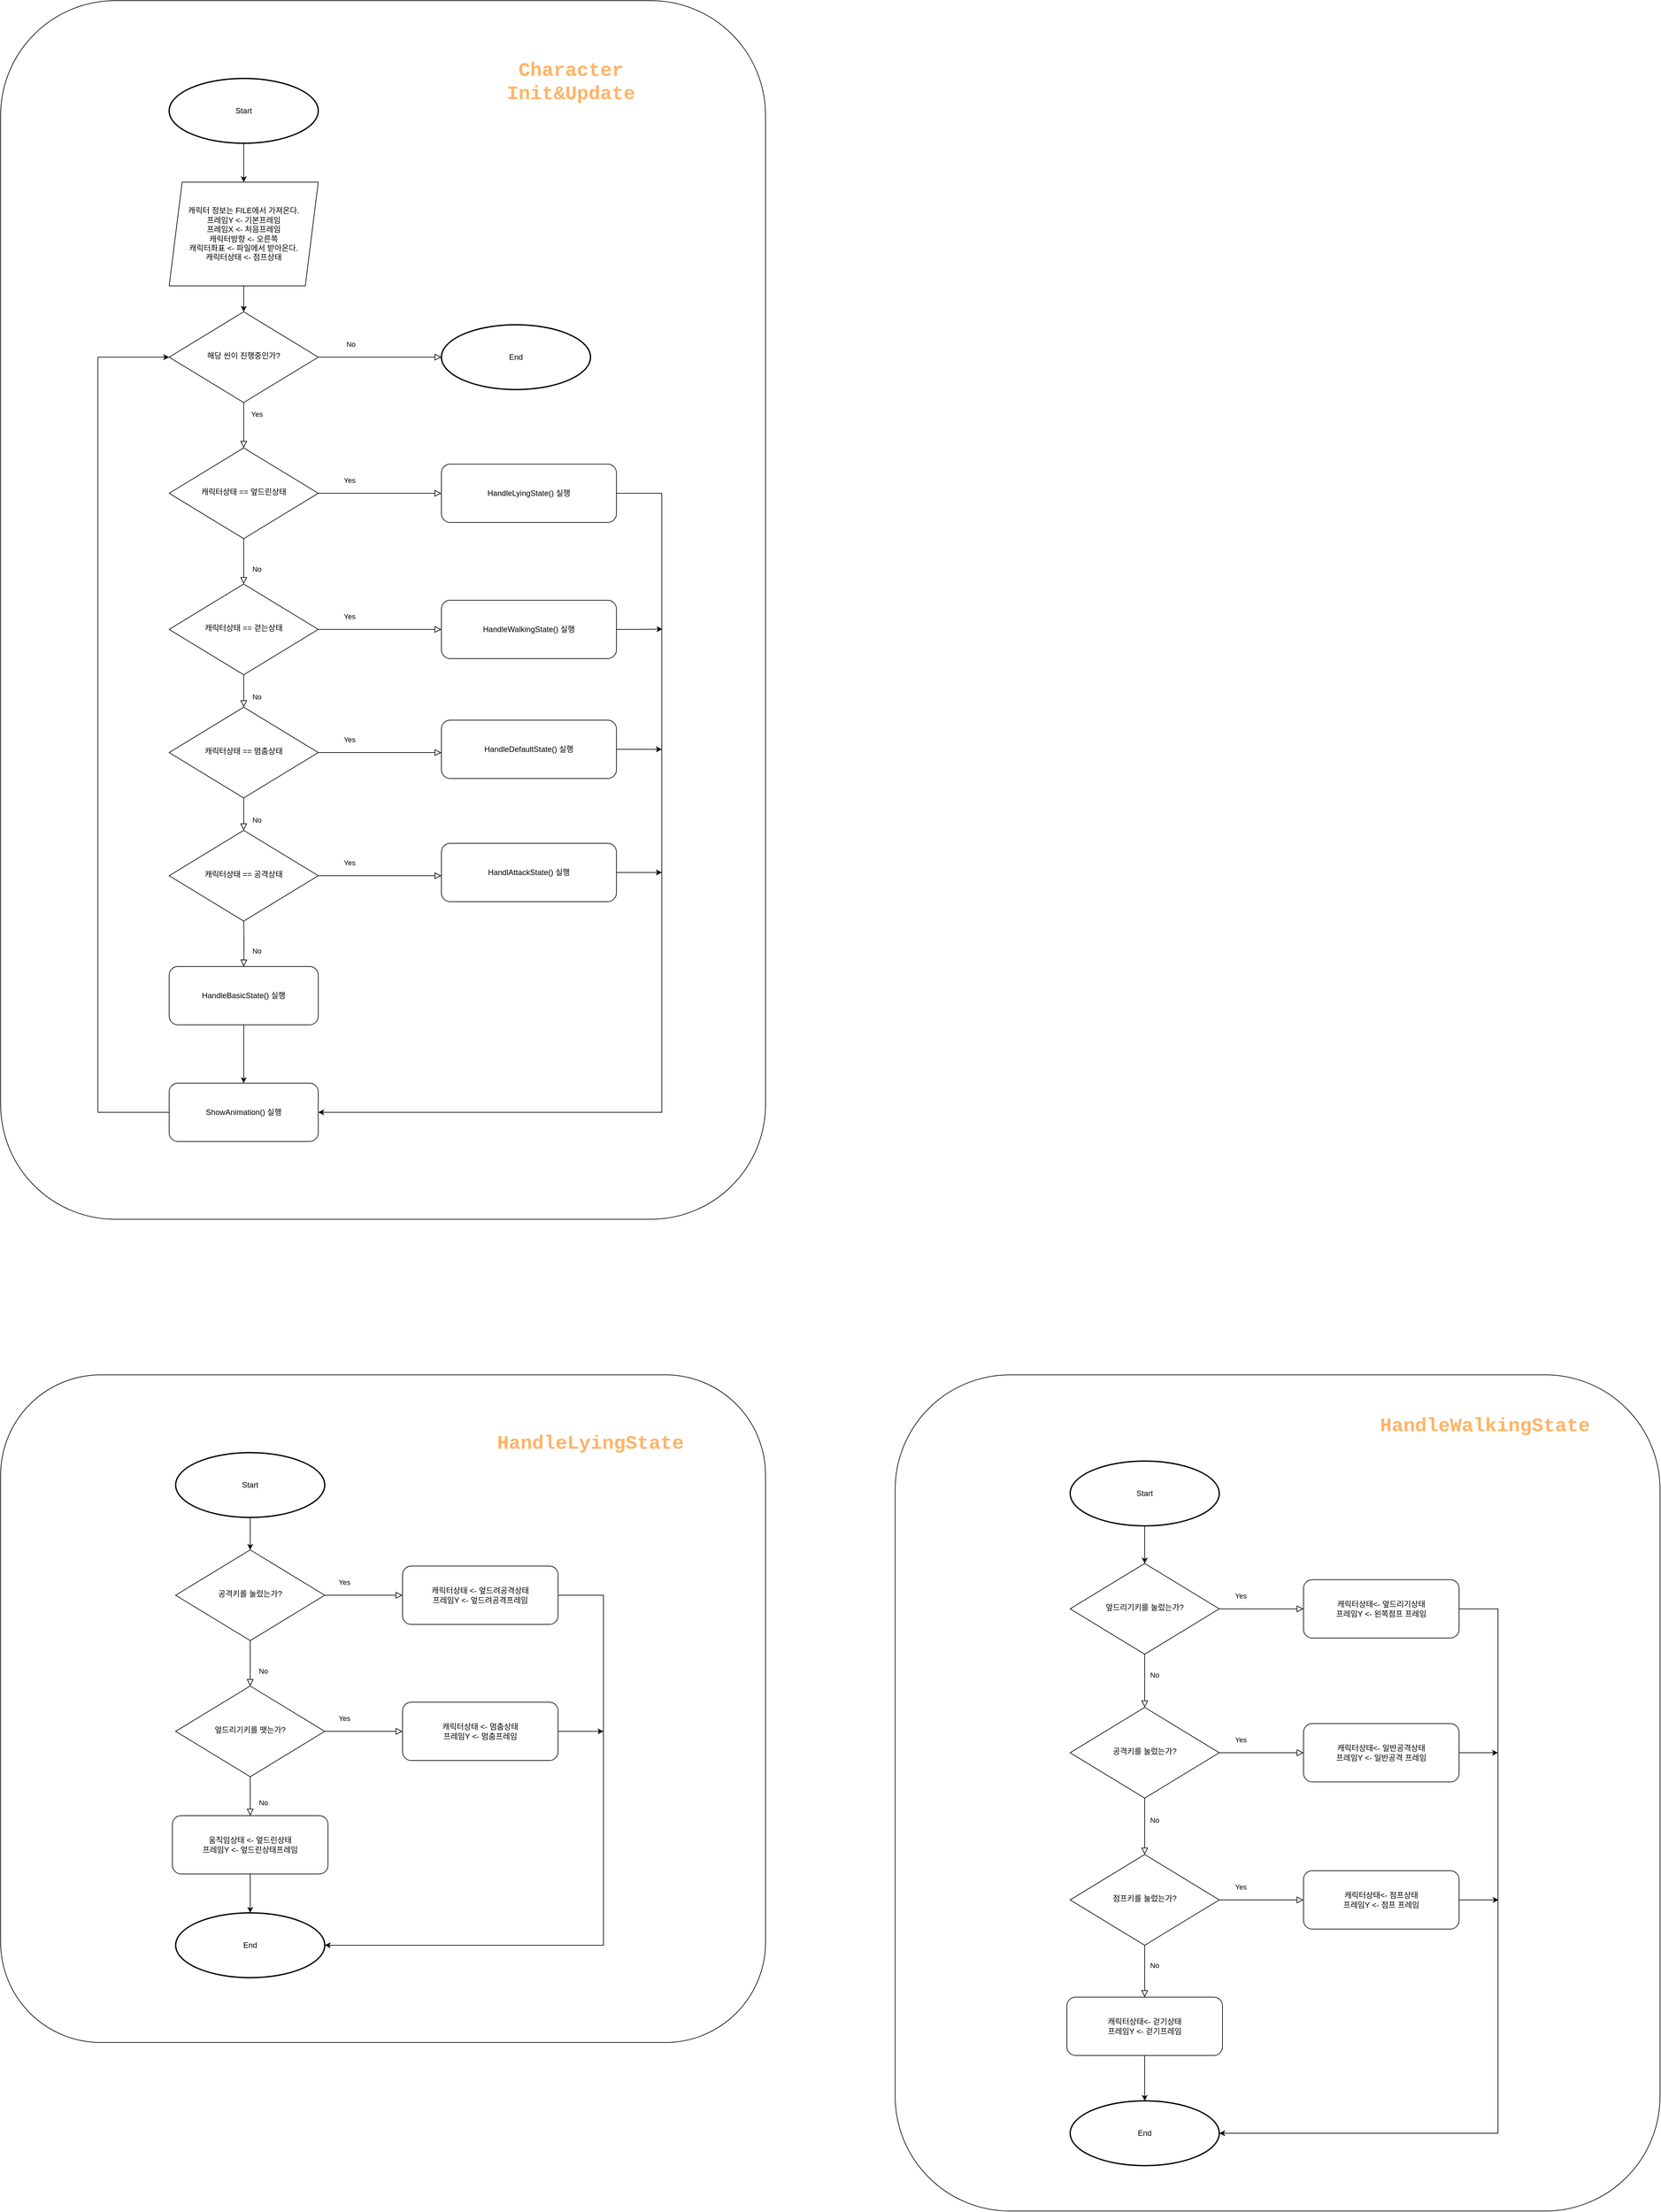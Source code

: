 <mxfile version="14.6.12" type="google"><diagram id="C5RBs43oDa-KdzZeNtuy" name="Page-1"><mxGraphModel dx="2889" dy="2244" grid="1" gridSize="10" guides="1" tooltips="1" connect="1" arrows="1" fold="1" page="1" pageScale="1" pageWidth="827" pageHeight="1169" math="0" shadow="0"><root><mxCell id="WIyWlLk6GJQsqaUBKTNV-0"/><mxCell id="WIyWlLk6GJQsqaUBKTNV-1" parent="WIyWlLk6GJQsqaUBKTNV-0"/><mxCell id="lcMxfer9zMZxJAYt09ZC-26" value="" style="rounded=1;whiteSpace=wrap;html=1;" vertex="1" parent="WIyWlLk6GJQsqaUBKTNV-1"><mxGeometry x="1280" y="1640" width="1180" height="1290" as="geometry"/></mxCell><mxCell id="lcMxfer9zMZxJAYt09ZC-19" value="" style="rounded=1;whiteSpace=wrap;html=1;" vertex="1" parent="WIyWlLk6GJQsqaUBKTNV-1"><mxGeometry x="-100" y="1640" width="1180" height="1030" as="geometry"/></mxCell><mxCell id="FdhS2ZdXyYlOL2mR2i0d-77" value="" style="rounded=1;whiteSpace=wrap;html=1;" parent="WIyWlLk6GJQsqaUBKTNV-1" vertex="1"><mxGeometry x="-100" y="-480" width="1180" height="1880" as="geometry"/></mxCell><mxCell id="FdhS2ZdXyYlOL2mR2i0d-3" value="" style="edgeStyle=orthogonalEdgeStyle;rounded=0;orthogonalLoop=1;jettySize=auto;html=1;" parent="WIyWlLk6GJQsqaUBKTNV-1" source="FdhS2ZdXyYlOL2mR2i0d-0" target="FdhS2ZdXyYlOL2mR2i0d-2" edge="1"><mxGeometry relative="1" as="geometry"/></mxCell><mxCell id="FdhS2ZdXyYlOL2mR2i0d-0" value="Start" style="strokeWidth=2;html=1;shape=mxgraph.flowchart.start_2;whiteSpace=wrap;" parent="WIyWlLk6GJQsqaUBKTNV-1" vertex="1"><mxGeometry x="160" y="-360" width="230" height="100" as="geometry"/></mxCell><mxCell id="FdhS2ZdXyYlOL2mR2i0d-28" value="" style="edgeStyle=orthogonalEdgeStyle;rounded=0;orthogonalLoop=1;jettySize=auto;html=1;" parent="WIyWlLk6GJQsqaUBKTNV-1" source="FdhS2ZdXyYlOL2mR2i0d-2" target="FdhS2ZdXyYlOL2mR2i0d-27" edge="1"><mxGeometry relative="1" as="geometry"/></mxCell><mxCell id="FdhS2ZdXyYlOL2mR2i0d-2" value="캐릭터 정보는 FILE에서 가져온다.&lt;br&gt;프레임Y &amp;lt;- 기본프레임&lt;br&gt;프레임X &amp;lt;- 처음프레임&lt;br&gt;캐릭터방향 &amp;lt;- 오른쪽&lt;br&gt;캐릭터좌표 &amp;lt;- 파일에서 받아온다.&lt;br&gt;캐릭터상태 &amp;lt;- 점프상태" style="shape=parallelogram;perimeter=parallelogramPerimeter;whiteSpace=wrap;html=1;fixedSize=1;align=center;" parent="WIyWlLk6GJQsqaUBKTNV-1" vertex="1"><mxGeometry x="160" y="-200" width="230" height="160" as="geometry"/></mxCell><mxCell id="FdhS2ZdXyYlOL2mR2i0d-27" value="해당 씬이 진행중인가?" style="rhombus;whiteSpace=wrap;html=1;shadow=0;fontFamily=Helvetica;fontSize=12;align=center;strokeWidth=1;spacing=6;spacingTop=-4;" parent="WIyWlLk6GJQsqaUBKTNV-1" vertex="1"><mxGeometry x="160" width="230" height="140" as="geometry"/></mxCell><mxCell id="FdhS2ZdXyYlOL2mR2i0d-29" value="Yes" style="edgeStyle=orthogonalEdgeStyle;rounded=0;html=1;jettySize=auto;orthogonalLoop=1;fontSize=11;endArrow=block;endFill=0;endSize=8;strokeWidth=1;shadow=0;labelBackgroundColor=none;exitX=0.5;exitY=1;exitDx=0;exitDy=0;entryX=0.5;entryY=0;entryDx=0;entryDy=0;" parent="WIyWlLk6GJQsqaUBKTNV-1" source="FdhS2ZdXyYlOL2mR2i0d-27" target="FdhS2ZdXyYlOL2mR2i0d-64" edge="1"><mxGeometry x="-0.5" y="20" relative="1" as="geometry"><mxPoint as="offset"/><mxPoint x="400" y="270" as="sourcePoint"/><mxPoint x="275" y="210" as="targetPoint"/></mxGeometry></mxCell><mxCell id="FdhS2ZdXyYlOL2mR2i0d-30" value="No" style="rounded=0;html=1;jettySize=auto;orthogonalLoop=1;fontSize=11;endArrow=block;endFill=0;endSize=8;strokeWidth=1;shadow=0;labelBackgroundColor=none;edgeStyle=orthogonalEdgeStyle;exitX=1;exitY=0.5;exitDx=0;exitDy=0;entryX=0;entryY=0.5;entryDx=0;entryDy=0;entryPerimeter=0;" parent="WIyWlLk6GJQsqaUBKTNV-1" source="FdhS2ZdXyYlOL2mR2i0d-27" target="FdhS2ZdXyYlOL2mR2i0d-31" edge="1"><mxGeometry x="-0.474" y="20" relative="1" as="geometry"><mxPoint as="offset"/><mxPoint x="285" y="340" as="sourcePoint"/><mxPoint x="-45" y="390" as="targetPoint"/></mxGeometry></mxCell><mxCell id="FdhS2ZdXyYlOL2mR2i0d-31" value="End" style="strokeWidth=2;html=1;shape=mxgraph.flowchart.start_2;whiteSpace=wrap;" parent="WIyWlLk6GJQsqaUBKTNV-1" vertex="1"><mxGeometry x="580" y="20" width="230" height="100" as="geometry"/></mxCell><mxCell id="FdhS2ZdXyYlOL2mR2i0d-64" value="캐릭터상태 == 엎드린상태" style="rhombus;whiteSpace=wrap;html=1;shadow=0;fontFamily=Helvetica;fontSize=12;align=center;strokeWidth=1;spacing=6;spacingTop=-4;" parent="WIyWlLk6GJQsqaUBKTNV-1" vertex="1"><mxGeometry x="160" y="210" width="230" height="140" as="geometry"/></mxCell><mxCell id="FdhS2ZdXyYlOL2mR2i0d-65" value="Yes" style="edgeStyle=orthogonalEdgeStyle;rounded=0;html=1;jettySize=auto;orthogonalLoop=1;fontSize=11;endArrow=block;endFill=0;endSize=8;strokeWidth=1;shadow=0;labelBackgroundColor=none;exitX=1;exitY=0.5;exitDx=0;exitDy=0;entryX=0;entryY=0.5;entryDx=0;entryDy=0;" parent="WIyWlLk6GJQsqaUBKTNV-1" source="FdhS2ZdXyYlOL2mR2i0d-64" target="FdhS2ZdXyYlOL2mR2i0d-66" edge="1"><mxGeometry x="-0.5" y="20" relative="1" as="geometry"><mxPoint as="offset"/><mxPoint x="470" y="275" as="sourcePoint"/><mxPoint x="470" y="345" as="targetPoint"/></mxGeometry></mxCell><mxCell id="FdhS2ZdXyYlOL2mR2i0d-74" value="" style="edgeStyle=orthogonalEdgeStyle;rounded=0;orthogonalLoop=1;jettySize=auto;html=1;entryX=1;entryY=0.5;entryDx=0;entryDy=0;exitX=1;exitY=0.5;exitDx=0;exitDy=0;" parent="WIyWlLk6GJQsqaUBKTNV-1" source="FdhS2ZdXyYlOL2mR2i0d-66" target="G6pJFKaoUrBh-nMJPYg0-11" edge="1"><mxGeometry relative="1" as="geometry"><mxPoint x="890" y="260" as="sourcePoint"/><mxPoint x="890" y="840" as="targetPoint"/><Array as="points"><mxPoint x="920" y="280"/><mxPoint x="920" y="1235"/></Array></mxGeometry></mxCell><mxCell id="FdhS2ZdXyYlOL2mR2i0d-66" value="HandleLyingState() 실행" style="rounded=1;whiteSpace=wrap;html=1;fontSize=12;glass=0;strokeWidth=1;shadow=0;" parent="WIyWlLk6GJQsqaUBKTNV-1" vertex="1"><mxGeometry x="580" y="235" width="270" height="90" as="geometry"/></mxCell><mxCell id="FdhS2ZdXyYlOL2mR2i0d-67" value="No" style="rounded=0;html=1;jettySize=auto;orthogonalLoop=1;fontSize=11;endArrow=block;endFill=0;endSize=8;strokeWidth=1;shadow=0;labelBackgroundColor=none;edgeStyle=orthogonalEdgeStyle;exitX=0.5;exitY=1;exitDx=0;exitDy=0;entryX=0.5;entryY=0;entryDx=0;entryDy=0;" parent="WIyWlLk6GJQsqaUBKTNV-1" source="FdhS2ZdXyYlOL2mR2i0d-64" target="FdhS2ZdXyYlOL2mR2i0d-68" edge="1"><mxGeometry x="0.333" y="20" relative="1" as="geometry"><mxPoint as="offset"/><mxPoint x="340" y="480" as="sourcePoint"/><mxPoint x="275" y="420" as="targetPoint"/></mxGeometry></mxCell><mxCell id="FdhS2ZdXyYlOL2mR2i0d-68" value="캐릭터상태 == 걷는상태" style="rhombus;whiteSpace=wrap;html=1;shadow=0;fontFamily=Helvetica;fontSize=12;align=center;strokeWidth=1;spacing=6;spacingTop=-4;" parent="WIyWlLk6GJQsqaUBKTNV-1" vertex="1"><mxGeometry x="160" y="420" width="230" height="140" as="geometry"/></mxCell><mxCell id="FdhS2ZdXyYlOL2mR2i0d-69" value="Yes" style="edgeStyle=orthogonalEdgeStyle;rounded=0;html=1;jettySize=auto;orthogonalLoop=1;fontSize=11;endArrow=block;endFill=0;endSize=8;strokeWidth=1;shadow=0;labelBackgroundColor=none;exitX=1;exitY=0.5;exitDx=0;exitDy=0;entryX=0;entryY=0.5;entryDx=0;entryDy=0;" parent="WIyWlLk6GJQsqaUBKTNV-1" source="FdhS2ZdXyYlOL2mR2i0d-68" target="FdhS2ZdXyYlOL2mR2i0d-70" edge="1"><mxGeometry x="-0.5" y="20" relative="1" as="geometry"><mxPoint as="offset"/><mxPoint x="470" y="485" as="sourcePoint"/><mxPoint x="470" y="555" as="targetPoint"/></mxGeometry></mxCell><mxCell id="FdhS2ZdXyYlOL2mR2i0d-70" value="HandleWalkingState() 실행" style="rounded=1;whiteSpace=wrap;html=1;fontSize=12;glass=0;strokeWidth=1;shadow=0;" parent="WIyWlLk6GJQsqaUBKTNV-1" vertex="1"><mxGeometry x="580" y="445" width="270" height="90" as="geometry"/></mxCell><mxCell id="FdhS2ZdXyYlOL2mR2i0d-72" value="HandleDefaultState() 실행" style="rounded=1;whiteSpace=wrap;html=1;fontSize=12;glass=0;strokeWidth=1;shadow=0;" parent="WIyWlLk6GJQsqaUBKTNV-1" vertex="1"><mxGeometry x="580" y="630" width="270" height="90" as="geometry"/></mxCell><mxCell id="FdhS2ZdXyYlOL2mR2i0d-75" value="" style="edgeStyle=orthogonalEdgeStyle;rounded=0;orthogonalLoop=1;jettySize=auto;html=1;exitX=1;exitY=0.5;exitDx=0;exitDy=0;" parent="WIyWlLk6GJQsqaUBKTNV-1" source="FdhS2ZdXyYlOL2mR2i0d-70" edge="1"><mxGeometry relative="1" as="geometry"><mxPoint x="870" y="520" as="sourcePoint"/><mxPoint x="921.0" y="489.58" as="targetPoint"/></mxGeometry></mxCell><mxCell id="FdhS2ZdXyYlOL2mR2i0d-76" value="" style="edgeStyle=orthogonalEdgeStyle;rounded=0;orthogonalLoop=1;jettySize=auto;html=1;exitX=1;exitY=0.5;exitDx=0;exitDy=0;" parent="WIyWlLk6GJQsqaUBKTNV-1" source="FdhS2ZdXyYlOL2mR2i0d-72" edge="1"><mxGeometry relative="1" as="geometry"><mxPoint x="860" y="500" as="sourcePoint"/><mxPoint x="920" y="675" as="targetPoint"/></mxGeometry></mxCell><mxCell id="FdhS2ZdXyYlOL2mR2i0d-78" value="&lt;b&gt;&lt;font face=&quot;Courier New&quot; style=&quot;font-size: 30px&quot; color=&quot;#ffb366&quot;&gt;Character Init&amp;amp;Update&lt;/font&gt;&lt;/b&gt;" style="text;html=1;strokeColor=none;fillColor=none;align=center;verticalAlign=middle;whiteSpace=wrap;rounded=0;" parent="WIyWlLk6GJQsqaUBKTNV-1" vertex="1"><mxGeometry x="640" y="-410" width="280" height="110" as="geometry"/></mxCell><mxCell id="G6pJFKaoUrBh-nMJPYg0-2" value="" style="edgeStyle=orthogonalEdgeStyle;rounded=0;orthogonalLoop=1;jettySize=auto;html=1;" parent="WIyWlLk6GJQsqaUBKTNV-1" source="G6pJFKaoUrBh-nMJPYg0-0" target="G6pJFKaoUrBh-nMJPYg0-1" edge="1"><mxGeometry relative="1" as="geometry"/></mxCell><mxCell id="G6pJFKaoUrBh-nMJPYg0-0" value="Start" style="strokeWidth=2;html=1;shape=mxgraph.flowchart.start_2;whiteSpace=wrap;" parent="WIyWlLk6GJQsqaUBKTNV-1" vertex="1"><mxGeometry x="170" y="1760" width="230" height="100" as="geometry"/></mxCell><mxCell id="G6pJFKaoUrBh-nMJPYg0-1" value="공격키를 눌렀는가?" style="rhombus;whiteSpace=wrap;html=1;shadow=0;fontFamily=Helvetica;fontSize=12;align=center;strokeWidth=1;spacing=6;spacingTop=-4;" parent="WIyWlLk6GJQsqaUBKTNV-1" vertex="1"><mxGeometry x="170" y="1910" width="230" height="140" as="geometry"/></mxCell><mxCell id="G6pJFKaoUrBh-nMJPYg0-3" value="No" style="rounded=0;html=1;jettySize=auto;orthogonalLoop=1;fontSize=11;endArrow=block;endFill=0;endSize=8;strokeWidth=1;shadow=0;labelBackgroundColor=none;edgeStyle=orthogonalEdgeStyle;exitX=0.5;exitY=1;exitDx=0;exitDy=0;entryX=0.5;entryY=0;entryDx=0;entryDy=0;" parent="WIyWlLk6GJQsqaUBKTNV-1" source="G6pJFKaoUrBh-nMJPYg0-1" target="lcMxfer9zMZxJAYt09ZC-12" edge="1"><mxGeometry x="0.333" y="20" relative="1" as="geometry"><mxPoint as="offset"/><mxPoint x="490" y="2260" as="sourcePoint"/><mxPoint x="285" y="2130" as="targetPoint"/></mxGeometry></mxCell><mxCell id="G6pJFKaoUrBh-nMJPYg0-6" value="Yes" style="edgeStyle=orthogonalEdgeStyle;rounded=0;html=1;jettySize=auto;orthogonalLoop=1;fontSize=11;endArrow=block;endFill=0;endSize=8;strokeWidth=1;shadow=0;labelBackgroundColor=none;exitX=1;exitY=0.5;exitDx=0;exitDy=0;" parent="WIyWlLk6GJQsqaUBKTNV-1" source="G6pJFKaoUrBh-nMJPYg0-1" target="G6pJFKaoUrBh-nMJPYg0-7" edge="1"><mxGeometry x="-0.5" y="20" relative="1" as="geometry"><mxPoint as="offset"/><mxPoint x="410" y="2000" as="sourcePoint"/></mxGeometry></mxCell><mxCell id="G6pJFKaoUrBh-nMJPYg0-7" value="캐릭터상태 &amp;lt;- 엎드려공격상태&lt;br&gt;프레임Y &amp;lt;- 엎드려공격프레임" style="rounded=1;whiteSpace=wrap;html=1;fontSize=12;glass=0;strokeWidth=1;shadow=0;" parent="WIyWlLk6GJQsqaUBKTNV-1" vertex="1"><mxGeometry x="520" y="1935" width="240" height="90" as="geometry"/></mxCell><mxCell id="G6pJFKaoUrBh-nMJPYg0-11" value="ShowAnimation() 실행" style="rounded=1;whiteSpace=wrap;html=1;fontSize=12;glass=0;strokeWidth=1;shadow=0;" parent="WIyWlLk6GJQsqaUBKTNV-1" vertex="1"><mxGeometry x="160" y="1190" width="230" height="90" as="geometry"/></mxCell><mxCell id="G6pJFKaoUrBh-nMJPYg0-14" value="&lt;b&gt;&lt;font face=&quot;Courier New&quot; color=&quot;#ffb366&quot; style=&quot;font-size: 30px&quot;&gt;HandleLyingState&lt;/font&gt;&lt;/b&gt;" style="text;html=1;strokeColor=none;fillColor=none;align=center;verticalAlign=middle;whiteSpace=wrap;rounded=0;" parent="WIyWlLk6GJQsqaUBKTNV-1" vertex="1"><mxGeometry x="660" y="1690" width="300" height="110" as="geometry"/></mxCell><mxCell id="G6pJFKaoUrBh-nMJPYg0-17" value="" style="edgeStyle=orthogonalEdgeStyle;rounded=0;orthogonalLoop=1;jettySize=auto;html=1;entryX=0.5;entryY=0;entryDx=0;entryDy=0;" parent="WIyWlLk6GJQsqaUBKTNV-1" source="G6pJFKaoUrBh-nMJPYg0-15" target="G6pJFKaoUrBh-nMJPYg0-18" edge="1"><mxGeometry relative="1" as="geometry"><mxPoint x="1665" y="1933" as="targetPoint"/></mxGeometry></mxCell><mxCell id="G6pJFKaoUrBh-nMJPYg0-15" value="Start" style="strokeWidth=2;html=1;shape=mxgraph.flowchart.start_2;whiteSpace=wrap;" parent="WIyWlLk6GJQsqaUBKTNV-1" vertex="1"><mxGeometry x="1550" y="1773" width="230" height="100" as="geometry"/></mxCell><mxCell id="G6pJFKaoUrBh-nMJPYg0-18" value="엎드리기키를 눌렀는가?" style="rhombus;whiteSpace=wrap;html=1;shadow=0;fontFamily=Helvetica;fontSize=12;align=center;strokeWidth=1;spacing=6;spacingTop=-4;" parent="WIyWlLk6GJQsqaUBKTNV-1" vertex="1"><mxGeometry x="1550" y="1931" width="230" height="140" as="geometry"/></mxCell><mxCell id="G6pJFKaoUrBh-nMJPYg0-19" value="캐릭터상태 == 멈춤상태" style="rhombus;whiteSpace=wrap;html=1;shadow=0;fontFamily=Helvetica;fontSize=12;align=center;strokeWidth=1;spacing=6;spacingTop=-4;" parent="WIyWlLk6GJQsqaUBKTNV-1" vertex="1"><mxGeometry x="160" y="610" width="230" height="140" as="geometry"/></mxCell><mxCell id="G6pJFKaoUrBh-nMJPYg0-20" value="Yes" style="edgeStyle=orthogonalEdgeStyle;rounded=0;html=1;jettySize=auto;orthogonalLoop=1;fontSize=11;endArrow=block;endFill=0;endSize=8;strokeWidth=1;shadow=0;labelBackgroundColor=none;exitX=1;exitY=0.5;exitDx=0;exitDy=0;entryX=0;entryY=0.5;entryDx=0;entryDy=0;" parent="WIyWlLk6GJQsqaUBKTNV-1" source="G6pJFKaoUrBh-nMJPYg0-19" edge="1"><mxGeometry x="-0.5" y="20" relative="1" as="geometry"><mxPoint as="offset"/><mxPoint x="470" y="675" as="sourcePoint"/><mxPoint x="580" y="680" as="targetPoint"/></mxGeometry></mxCell><mxCell id="G6pJFKaoUrBh-nMJPYg0-21" value="No" style="rounded=0;html=1;jettySize=auto;orthogonalLoop=1;fontSize=11;endArrow=block;endFill=0;endSize=8;strokeWidth=1;shadow=0;labelBackgroundColor=none;edgeStyle=orthogonalEdgeStyle;exitX=0.5;exitY=1;exitDx=0;exitDy=0;entryX=0.5;entryY=0;entryDx=0;entryDy=0;" parent="WIyWlLk6GJQsqaUBKTNV-1" source="FdhS2ZdXyYlOL2mR2i0d-68" target="G6pJFKaoUrBh-nMJPYg0-19" edge="1"><mxGeometry x="0.333" y="20" relative="1" as="geometry"><mxPoint as="offset"/><mxPoint x="285" y="360" as="sourcePoint"/><mxPoint x="285" y="430" as="targetPoint"/></mxGeometry></mxCell><mxCell id="G6pJFKaoUrBh-nMJPYg0-22" value="HandlAttackState() 실행" style="rounded=1;whiteSpace=wrap;html=1;fontSize=12;glass=0;strokeWidth=1;shadow=0;" parent="WIyWlLk6GJQsqaUBKTNV-1" vertex="1"><mxGeometry x="580" y="820" width="270" height="90" as="geometry"/></mxCell><mxCell id="G6pJFKaoUrBh-nMJPYg0-23" value="" style="edgeStyle=orthogonalEdgeStyle;rounded=0;orthogonalLoop=1;jettySize=auto;html=1;exitX=1;exitY=0.5;exitDx=0;exitDy=0;" parent="WIyWlLk6GJQsqaUBKTNV-1" source="G6pJFKaoUrBh-nMJPYg0-22" edge="1"><mxGeometry relative="1" as="geometry"><mxPoint x="860" y="690" as="sourcePoint"/><mxPoint x="920" y="865" as="targetPoint"/></mxGeometry></mxCell><mxCell id="G6pJFKaoUrBh-nMJPYg0-24" value="캐릭터상태 == 공격상태" style="rhombus;whiteSpace=wrap;html=1;shadow=0;fontFamily=Helvetica;fontSize=12;align=center;strokeWidth=1;spacing=6;spacingTop=-4;" parent="WIyWlLk6GJQsqaUBKTNV-1" vertex="1"><mxGeometry x="160" y="800" width="230" height="140" as="geometry"/></mxCell><mxCell id="G6pJFKaoUrBh-nMJPYg0-25" value="Yes" style="edgeStyle=orthogonalEdgeStyle;rounded=0;html=1;jettySize=auto;orthogonalLoop=1;fontSize=11;endArrow=block;endFill=0;endSize=8;strokeWidth=1;shadow=0;labelBackgroundColor=none;exitX=1;exitY=0.5;exitDx=0;exitDy=0;entryX=0;entryY=0.5;entryDx=0;entryDy=0;" parent="WIyWlLk6GJQsqaUBKTNV-1" source="G6pJFKaoUrBh-nMJPYg0-24" edge="1"><mxGeometry x="-0.5" y="20" relative="1" as="geometry"><mxPoint as="offset"/><mxPoint x="470" y="865" as="sourcePoint"/><mxPoint x="580" y="870" as="targetPoint"/></mxGeometry></mxCell><mxCell id="G6pJFKaoUrBh-nMJPYg0-26" value="No" style="rounded=0;html=1;jettySize=auto;orthogonalLoop=1;fontSize=11;endArrow=block;endFill=0;endSize=8;strokeWidth=1;shadow=0;labelBackgroundColor=none;edgeStyle=orthogonalEdgeStyle;exitX=0.5;exitY=1;exitDx=0;exitDy=0;entryX=0.5;entryY=0;entryDx=0;entryDy=0;" parent="WIyWlLk6GJQsqaUBKTNV-1" source="G6pJFKaoUrBh-nMJPYg0-19" target="G6pJFKaoUrBh-nMJPYg0-24" edge="1"><mxGeometry x="0.333" y="20" relative="1" as="geometry"><mxPoint as="offset"/><mxPoint x="285" y="570" as="sourcePoint"/><mxPoint x="285" y="620" as="targetPoint"/></mxGeometry></mxCell><mxCell id="G6pJFKaoUrBh-nMJPYg0-27" value="HandleBasicState() 실행" style="rounded=1;whiteSpace=wrap;html=1;fontSize=12;glass=0;strokeWidth=1;shadow=0;" parent="WIyWlLk6GJQsqaUBKTNV-1" vertex="1"><mxGeometry x="160" y="1010" width="230" height="90" as="geometry"/></mxCell><mxCell id="G6pJFKaoUrBh-nMJPYg0-30" value="No" style="rounded=0;html=1;jettySize=auto;orthogonalLoop=1;fontSize=11;endArrow=block;endFill=0;endSize=8;strokeWidth=1;shadow=0;labelBackgroundColor=none;edgeStyle=orthogonalEdgeStyle;exitX=0.5;exitY=1;exitDx=0;exitDy=0;entryX=0.5;entryY=0;entryDx=0;entryDy=0;" parent="WIyWlLk6GJQsqaUBKTNV-1" target="G6pJFKaoUrBh-nMJPYg0-27" edge="1"><mxGeometry x="0.333" y="20" relative="1" as="geometry"><mxPoint as="offset"/><mxPoint x="275" y="940" as="sourcePoint"/><mxPoint x="275" y="990" as="targetPoint"/></mxGeometry></mxCell><mxCell id="G6pJFKaoUrBh-nMJPYg0-33" value="" style="edgeStyle=orthogonalEdgeStyle;rounded=0;orthogonalLoop=1;jettySize=auto;html=1;exitX=0.5;exitY=1;exitDx=0;exitDy=0;entryX=0.5;entryY=0;entryDx=0;entryDy=0;" parent="WIyWlLk6GJQsqaUBKTNV-1" source="G6pJFKaoUrBh-nMJPYg0-27" target="G6pJFKaoUrBh-nMJPYg0-11" edge="1"><mxGeometry relative="1" as="geometry"><mxPoint x="689" y="1150.42" as="sourcePoint"/><mxPoint x="760.0" y="1150" as="targetPoint"/></mxGeometry></mxCell><mxCell id="G6pJFKaoUrBh-nMJPYg0-34" value="" style="edgeStyle=orthogonalEdgeStyle;rounded=0;orthogonalLoop=1;jettySize=auto;html=1;exitX=0;exitY=0.5;exitDx=0;exitDy=0;entryX=0;entryY=0.5;entryDx=0;entryDy=0;" parent="WIyWlLk6GJQsqaUBKTNV-1" source="G6pJFKaoUrBh-nMJPYg0-11" target="FdhS2ZdXyYlOL2mR2i0d-27" edge="1"><mxGeometry relative="1" as="geometry"><mxPoint x="285" y="1110" as="sourcePoint"/><mxPoint x="285" y="1200" as="targetPoint"/><Array as="points"><mxPoint x="50" y="1235"/><mxPoint x="50" y="70"/></Array></mxGeometry></mxCell><mxCell id="lcMxfer9zMZxJAYt09ZC-16" value="" style="edgeStyle=orthogonalEdgeStyle;rounded=0;orthogonalLoop=1;jettySize=auto;html=1;entryX=0.5;entryY=0;entryDx=0;entryDy=0;entryPerimeter=0;" edge="1" parent="WIyWlLk6GJQsqaUBKTNV-1" source="G6pJFKaoUrBh-nMJPYg0-35" target="G6pJFKaoUrBh-nMJPYg0-37"><mxGeometry relative="1" as="geometry"><mxPoint x="285" y="2470" as="targetPoint"/></mxGeometry></mxCell><mxCell id="G6pJFKaoUrBh-nMJPYg0-35" value="움직임상태 &amp;lt;- 엎드린상태&lt;br&gt;프레임Y &amp;lt;- 엎드린상태프레임" style="rounded=1;whiteSpace=wrap;html=1;fontSize=12;glass=0;strokeWidth=1;shadow=0;" parent="WIyWlLk6GJQsqaUBKTNV-1" vertex="1"><mxGeometry x="165" y="2320" width="240" height="90" as="geometry"/></mxCell><mxCell id="G6pJFKaoUrBh-nMJPYg0-36" value="" style="edgeStyle=orthogonalEdgeStyle;rounded=0;orthogonalLoop=1;jettySize=auto;html=1;exitX=1;exitY=0.5;exitDx=0;exitDy=0;entryX=1;entryY=0.5;entryDx=0;entryDy=0;entryPerimeter=0;" parent="WIyWlLk6GJQsqaUBKTNV-1" source="G6pJFKaoUrBh-nMJPYg0-7" target="G6pJFKaoUrBh-nMJPYg0-37" edge="1"><mxGeometry relative="1" as="geometry"><mxPoint x="639.5" y="2060" as="sourcePoint"/><mxPoint x="639.5" y="2110" as="targetPoint"/><Array as="points"><mxPoint x="830" y="1980"/><mxPoint x="830" y="2520"/></Array></mxGeometry></mxCell><mxCell id="G6pJFKaoUrBh-nMJPYg0-37" value="End" style="strokeWidth=2;html=1;shape=mxgraph.flowchart.start_2;whiteSpace=wrap;" parent="WIyWlLk6GJQsqaUBKTNV-1" vertex="1"><mxGeometry x="170" y="2470" width="230" height="100" as="geometry"/></mxCell><mxCell id="G6pJFKaoUrBh-nMJPYg0-39" value="&lt;b&gt;&lt;font face=&quot;Courier New&quot; color=&quot;#ffb366&quot; style=&quot;font-size: 30px&quot;&gt;HandleWalkingState&lt;/font&gt;&lt;/b&gt;" style="text;html=1;strokeColor=none;fillColor=none;align=center;verticalAlign=middle;whiteSpace=wrap;rounded=0;" parent="WIyWlLk6GJQsqaUBKTNV-1" vertex="1"><mxGeometry x="2015" y="1663" width="350" height="110" as="geometry"/></mxCell><mxCell id="G6pJFKaoUrBh-nMJPYg0-41" value="No" style="rounded=0;html=1;jettySize=auto;orthogonalLoop=1;fontSize=11;endArrow=block;endFill=0;endSize=8;strokeWidth=1;shadow=0;labelBackgroundColor=none;edgeStyle=orthogonalEdgeStyle;exitX=0.5;exitY=1;exitDx=0;exitDy=0;entryX=0.5;entryY=0;entryDx=0;entryDy=0;" parent="WIyWlLk6GJQsqaUBKTNV-1" source="G6pJFKaoUrBh-nMJPYg0-18" edge="1" target="lcMxfer9zMZxJAYt09ZC-0"><mxGeometry x="-0.224" y="15" relative="1" as="geometry"><mxPoint as="offset"/><mxPoint x="1664.5" y="2103" as="sourcePoint"/><mxPoint x="1664.5" y="2153" as="targetPoint"/></mxGeometry></mxCell><mxCell id="G6pJFKaoUrBh-nMJPYg0-42" value="Yes" style="edgeStyle=orthogonalEdgeStyle;rounded=0;html=1;jettySize=auto;orthogonalLoop=1;fontSize=11;endArrow=block;endFill=0;endSize=8;strokeWidth=1;shadow=0;labelBackgroundColor=none;exitX=1;exitY=0.5;exitDx=0;exitDy=0;entryX=0;entryY=0.5;entryDx=0;entryDy=0;" parent="WIyWlLk6GJQsqaUBKTNV-1" source="G6pJFKaoUrBh-nMJPYg0-18" target="G6pJFKaoUrBh-nMJPYg0-43" edge="1"><mxGeometry x="-0.5" y="20" relative="1" as="geometry"><mxPoint as="offset"/><mxPoint x="1794" y="2000.5" as="sourcePoint"/><mxPoint x="1914" y="2000.5" as="targetPoint"/></mxGeometry></mxCell><mxCell id="G6pJFKaoUrBh-nMJPYg0-43" value="캐릭터상태&amp;lt;- 엎드리기상태&lt;br&gt;프레임Y &amp;lt;- 왼쪽점프 프레임" style="rounded=1;whiteSpace=wrap;html=1;fontSize=12;glass=0;strokeWidth=1;shadow=0;" parent="WIyWlLk6GJQsqaUBKTNV-1" vertex="1"><mxGeometry x="1910" y="1956" width="240" height="90" as="geometry"/></mxCell><mxCell id="lcMxfer9zMZxJAYt09ZC-0" value="공격키를 눌렀는가?" style="rhombus;whiteSpace=wrap;html=1;shadow=0;fontFamily=Helvetica;fontSize=12;align=center;strokeWidth=1;spacing=6;spacingTop=-4;" vertex="1" parent="WIyWlLk6GJQsqaUBKTNV-1"><mxGeometry x="1550" y="2153" width="230" height="140" as="geometry"/></mxCell><mxCell id="lcMxfer9zMZxJAYt09ZC-1" value="No" style="rounded=0;html=1;jettySize=auto;orthogonalLoop=1;fontSize=11;endArrow=block;endFill=0;endSize=8;strokeWidth=1;shadow=0;labelBackgroundColor=none;edgeStyle=orthogonalEdgeStyle;exitX=0.5;exitY=1;exitDx=0;exitDy=0;entryX=0.5;entryY=0;entryDx=0;entryDy=0;" edge="1" parent="WIyWlLk6GJQsqaUBKTNV-1" source="lcMxfer9zMZxJAYt09ZC-0" target="lcMxfer9zMZxJAYt09ZC-4"><mxGeometry x="-0.224" y="15" relative="1" as="geometry"><mxPoint as="offset"/><mxPoint x="1664.5" y="2325" as="sourcePoint"/><mxPoint x="1664.5" y="2375" as="targetPoint"/></mxGeometry></mxCell><mxCell id="lcMxfer9zMZxJAYt09ZC-2" value="Yes" style="edgeStyle=orthogonalEdgeStyle;rounded=0;html=1;jettySize=auto;orthogonalLoop=1;fontSize=11;endArrow=block;endFill=0;endSize=8;strokeWidth=1;shadow=0;labelBackgroundColor=none;exitX=1;exitY=0.5;exitDx=0;exitDy=0;entryX=0;entryY=0.5;entryDx=0;entryDy=0;" edge="1" parent="WIyWlLk6GJQsqaUBKTNV-1" source="lcMxfer9zMZxJAYt09ZC-0" target="lcMxfer9zMZxJAYt09ZC-3"><mxGeometry x="-0.5" y="20" relative="1" as="geometry"><mxPoint as="offset"/><mxPoint x="1794" y="2222.5" as="sourcePoint"/><mxPoint x="1914" y="2222.5" as="targetPoint"/></mxGeometry></mxCell><mxCell id="lcMxfer9zMZxJAYt09ZC-3" value="캐릭터상태&amp;lt;- 일반공격상태&lt;br&gt;프레임Y &amp;lt;- 일반공격 프레임" style="rounded=1;whiteSpace=wrap;html=1;fontSize=12;glass=0;strokeWidth=1;shadow=0;" vertex="1" parent="WIyWlLk6GJQsqaUBKTNV-1"><mxGeometry x="1910" y="2178" width="240" height="90" as="geometry"/></mxCell><mxCell id="lcMxfer9zMZxJAYt09ZC-4" value="점프키를 눌렀는가?" style="rhombus;whiteSpace=wrap;html=1;shadow=0;fontFamily=Helvetica;fontSize=12;align=center;strokeWidth=1;spacing=6;spacingTop=-4;" vertex="1" parent="WIyWlLk6GJQsqaUBKTNV-1"><mxGeometry x="1550" y="2380" width="230" height="140" as="geometry"/></mxCell><mxCell id="lcMxfer9zMZxJAYt09ZC-5" value="No" style="rounded=0;html=1;jettySize=auto;orthogonalLoop=1;fontSize=11;endArrow=block;endFill=0;endSize=8;strokeWidth=1;shadow=0;labelBackgroundColor=none;edgeStyle=orthogonalEdgeStyle;exitX=0.5;exitY=1;exitDx=0;exitDy=0;entryX=0.5;entryY=0;entryDx=0;entryDy=0;" edge="1" parent="WIyWlLk6GJQsqaUBKTNV-1" source="lcMxfer9zMZxJAYt09ZC-4" target="lcMxfer9zMZxJAYt09ZC-20"><mxGeometry x="-0.224" y="15" relative="1" as="geometry"><mxPoint as="offset"/><mxPoint x="1664.5" y="2545" as="sourcePoint"/><mxPoint x="1664.5" y="2595" as="targetPoint"/></mxGeometry></mxCell><mxCell id="lcMxfer9zMZxJAYt09ZC-6" value="Yes" style="edgeStyle=orthogonalEdgeStyle;rounded=0;html=1;jettySize=auto;orthogonalLoop=1;fontSize=11;endArrow=block;endFill=0;endSize=8;strokeWidth=1;shadow=0;labelBackgroundColor=none;exitX=1;exitY=0.5;exitDx=0;exitDy=0;entryX=0;entryY=0.5;entryDx=0;entryDy=0;" edge="1" parent="WIyWlLk6GJQsqaUBKTNV-1" source="lcMxfer9zMZxJAYt09ZC-4" target="lcMxfer9zMZxJAYt09ZC-7"><mxGeometry x="-0.5" y="20" relative="1" as="geometry"><mxPoint as="offset"/><mxPoint x="1794" y="2449.5" as="sourcePoint"/><mxPoint x="1914" y="2449.5" as="targetPoint"/></mxGeometry></mxCell><mxCell id="lcMxfer9zMZxJAYt09ZC-7" value="캐릭터상태&amp;lt;- 점프상태&lt;br&gt;프레임Y &amp;lt;- 점프 프레임" style="rounded=1;whiteSpace=wrap;html=1;fontSize=12;glass=0;strokeWidth=1;shadow=0;" vertex="1" parent="WIyWlLk6GJQsqaUBKTNV-1"><mxGeometry x="1910" y="2405" width="240" height="90" as="geometry"/></mxCell><mxCell id="lcMxfer9zMZxJAYt09ZC-12" value="엎드리기키를 뗏는가?" style="rhombus;whiteSpace=wrap;html=1;shadow=0;fontFamily=Helvetica;fontSize=12;align=center;strokeWidth=1;spacing=6;spacingTop=-4;" vertex="1" parent="WIyWlLk6GJQsqaUBKTNV-1"><mxGeometry x="170" y="2120" width="230" height="140" as="geometry"/></mxCell><mxCell id="lcMxfer9zMZxJAYt09ZC-13" value="No" style="rounded=0;html=1;jettySize=auto;orthogonalLoop=1;fontSize=11;endArrow=block;endFill=0;endSize=8;strokeWidth=1;shadow=0;labelBackgroundColor=none;edgeStyle=orthogonalEdgeStyle;exitX=0.5;exitY=1;exitDx=0;exitDy=0;entryX=0.5;entryY=0;entryDx=0;entryDy=0;" edge="1" parent="WIyWlLk6GJQsqaUBKTNV-1" source="lcMxfer9zMZxJAYt09ZC-12" target="G6pJFKaoUrBh-nMJPYg0-35"><mxGeometry x="0.333" y="20" relative="1" as="geometry"><mxPoint as="offset"/><mxPoint x="490" y="2580" as="sourcePoint"/><mxPoint x="390" y="2270" as="targetPoint"/></mxGeometry></mxCell><mxCell id="lcMxfer9zMZxJAYt09ZC-14" value="Yes" style="edgeStyle=orthogonalEdgeStyle;rounded=0;html=1;jettySize=auto;orthogonalLoop=1;fontSize=11;endArrow=block;endFill=0;endSize=8;strokeWidth=1;shadow=0;labelBackgroundColor=none;exitX=1;exitY=0.5;exitDx=0;exitDy=0;" edge="1" parent="WIyWlLk6GJQsqaUBKTNV-1" source="lcMxfer9zMZxJAYt09ZC-12" target="lcMxfer9zMZxJAYt09ZC-15"><mxGeometry x="-0.5" y="20" relative="1" as="geometry"><mxPoint as="offset"/><mxPoint x="410" y="2210" as="sourcePoint"/></mxGeometry></mxCell><mxCell id="lcMxfer9zMZxJAYt09ZC-15" value="캐릭터상태 &amp;lt;- 멈춤상태&lt;br&gt;프레임Y &amp;lt;- 멈춤프레임" style="rounded=1;whiteSpace=wrap;html=1;fontSize=12;glass=0;strokeWidth=1;shadow=0;" vertex="1" parent="WIyWlLk6GJQsqaUBKTNV-1"><mxGeometry x="520" y="2145" width="240" height="90" as="geometry"/></mxCell><mxCell id="lcMxfer9zMZxJAYt09ZC-17" value="" style="edgeStyle=orthogonalEdgeStyle;rounded=0;orthogonalLoop=1;jettySize=auto;html=1;exitX=1;exitY=0.5;exitDx=0;exitDy=0;" edge="1" parent="WIyWlLk6GJQsqaUBKTNV-1" source="lcMxfer9zMZxJAYt09ZC-15"><mxGeometry relative="1" as="geometry"><mxPoint x="295" y="2420" as="sourcePoint"/><mxPoint x="830" y="2190" as="targetPoint"/></mxGeometry></mxCell><mxCell id="lcMxfer9zMZxJAYt09ZC-20" value="캐릭터상태&amp;lt;- 걷기상태&lt;br&gt;프레임Y &amp;lt;- 걷기프레임" style="rounded=1;whiteSpace=wrap;html=1;fontSize=12;glass=0;strokeWidth=1;shadow=0;" vertex="1" parent="WIyWlLk6GJQsqaUBKTNV-1"><mxGeometry x="1545" y="2600" width="240" height="90" as="geometry"/></mxCell><mxCell id="lcMxfer9zMZxJAYt09ZC-21" value="End" style="strokeWidth=2;html=1;shape=mxgraph.flowchart.start_2;whiteSpace=wrap;" vertex="1" parent="WIyWlLk6GJQsqaUBKTNV-1"><mxGeometry x="1550" y="2760" width="230" height="100" as="geometry"/></mxCell><mxCell id="lcMxfer9zMZxJAYt09ZC-22" value="" style="edgeStyle=orthogonalEdgeStyle;rounded=0;orthogonalLoop=1;jettySize=auto;html=1;entryX=0.5;entryY=0;entryDx=0;entryDy=0;exitX=0.5;exitY=1;exitDx=0;exitDy=0;entryPerimeter=0;" edge="1" parent="WIyWlLk6GJQsqaUBKTNV-1" source="lcMxfer9zMZxJAYt09ZC-20" target="lcMxfer9zMZxJAYt09ZC-21"><mxGeometry relative="1" as="geometry"><mxPoint x="1675" y="1941" as="targetPoint"/><mxPoint x="1675" y="1883" as="sourcePoint"/></mxGeometry></mxCell><mxCell id="lcMxfer9zMZxJAYt09ZC-23" value="" style="edgeStyle=orthogonalEdgeStyle;rounded=0;orthogonalLoop=1;jettySize=auto;html=1;entryX=1;entryY=0.5;entryDx=0;entryDy=0;exitX=1;exitY=0.5;exitDx=0;exitDy=0;entryPerimeter=0;" edge="1" parent="WIyWlLk6GJQsqaUBKTNV-1" source="G6pJFKaoUrBh-nMJPYg0-43" target="lcMxfer9zMZxJAYt09ZC-21"><mxGeometry relative="1" as="geometry"><mxPoint x="1675" y="1941" as="targetPoint"/><mxPoint x="1675" y="1883" as="sourcePoint"/><Array as="points"><mxPoint x="2210" y="2001"/><mxPoint x="2210" y="2810"/></Array></mxGeometry></mxCell><mxCell id="lcMxfer9zMZxJAYt09ZC-24" value="" style="edgeStyle=orthogonalEdgeStyle;rounded=0;orthogonalLoop=1;jettySize=auto;html=1;exitX=1;exitY=0.5;exitDx=0;exitDy=0;" edge="1" parent="WIyWlLk6GJQsqaUBKTNV-1" source="lcMxfer9zMZxJAYt09ZC-3"><mxGeometry relative="1" as="geometry"><mxPoint x="2210" y="2223" as="targetPoint"/><mxPoint x="1675" y="2700" as="sourcePoint"/></mxGeometry></mxCell><mxCell id="lcMxfer9zMZxJAYt09ZC-25" value="" style="edgeStyle=orthogonalEdgeStyle;rounded=0;orthogonalLoop=1;jettySize=auto;html=1;exitX=1;exitY=0.5;exitDx=0;exitDy=0;" edge="1" parent="WIyWlLk6GJQsqaUBKTNV-1" source="lcMxfer9zMZxJAYt09ZC-7"><mxGeometry relative="1" as="geometry"><mxPoint x="2211" y="2450" as="targetPoint"/><mxPoint x="2160" y="2233" as="sourcePoint"/></mxGeometry></mxCell></root></mxGraphModel></diagram></mxfile>
